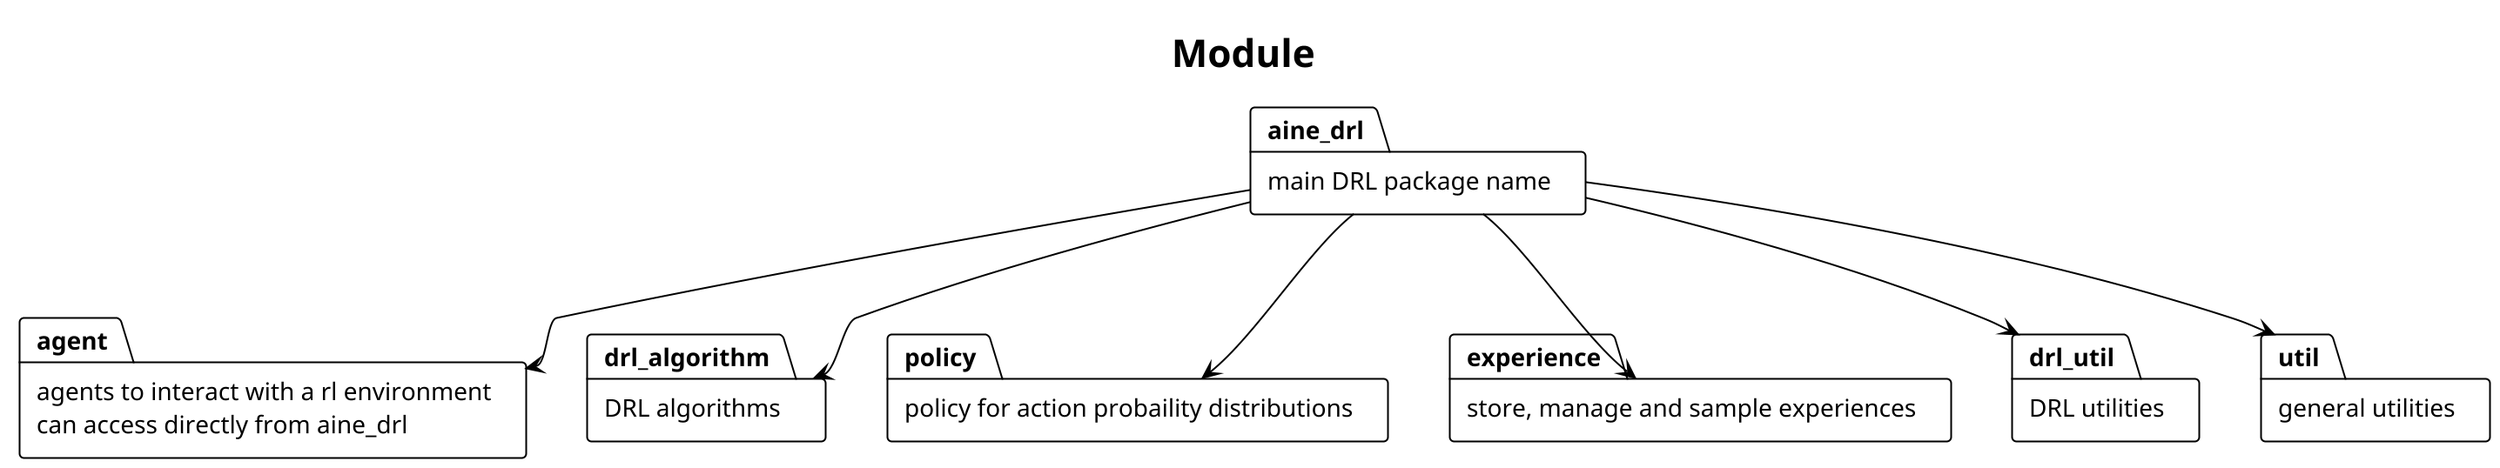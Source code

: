 @startuml DRL Module

!theme plain
skinparam backgroundColor #FFFFFF
scale 2
title Module

package aine_drl [
    main DRL package name
]

package agent [
    agents to interact with a rl environment
    can access directly from aine_drl
]

package drl_algorithm [
    DRL algorithms
]

package policy [
    policy for action probaility distributions
]

package experience [
    store, manage and sample experiences
]

package drl_util [
    DRL utilities
]

package util [
    general utilities
]

aine_drl --> agent
aine_drl --> drl_algorithm
aine_drl --> policy
aine_drl --> experience
aine_drl --> drl_util
aine_drl --> util

@enduml